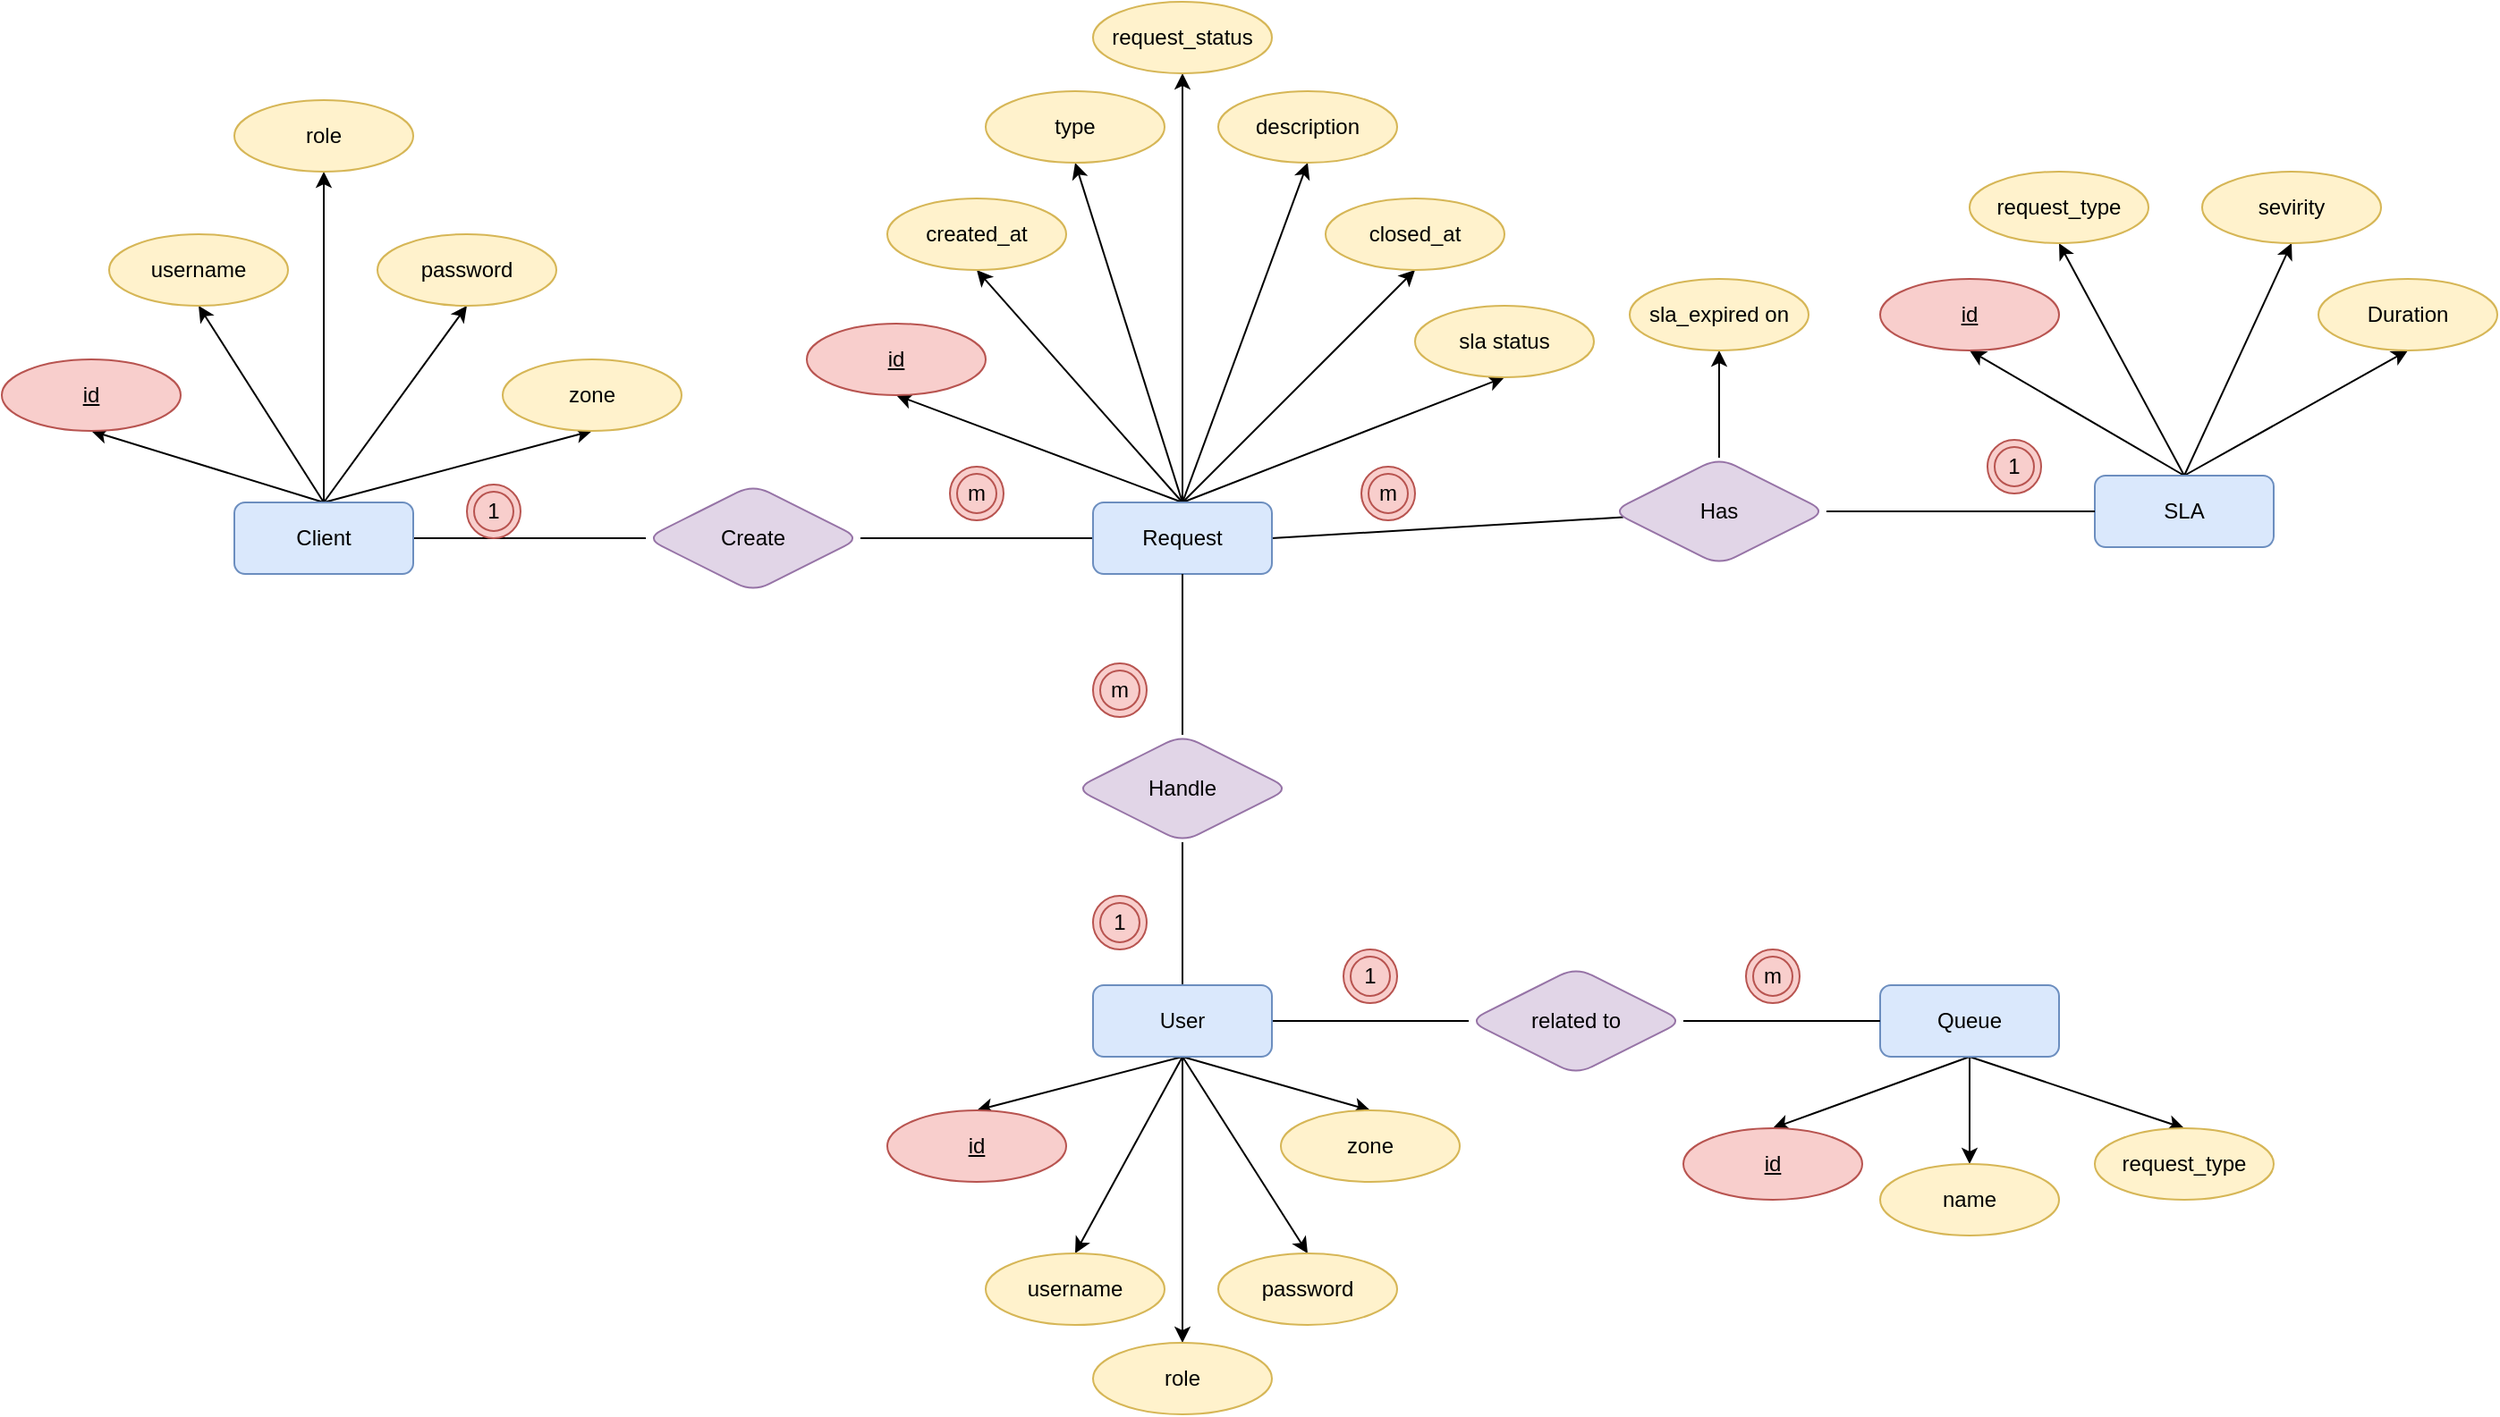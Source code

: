 <mxfile version="15.4.0" type="device"><diagram id="R2lEEEUBdFMjLlhIrx00" name="ERD"><mxGraphModel dx="1422" dy="810" grid="1" gridSize="10" guides="1" tooltips="1" connect="1" arrows="1" fold="1" page="1" pageScale="1" pageWidth="850" pageHeight="1100" math="0" shadow="0" extFonts="Permanent Marker^https://fonts.googleapis.com/css?family=Permanent+Marker"><root><mxCell id="0"/><mxCell id="1" parent="0"/><mxCell id="AOAWg8D6v1P9kjuEfgHh-9" style="edgeStyle=none;rounded=0;orthogonalLoop=1;jettySize=auto;html=1;exitX=1;exitY=0.5;exitDx=0;exitDy=0;entryX=0;entryY=0.5;entryDx=0;entryDy=0;endArrow=none;endFill=0;" parent="1" source="AOAWg8D6v1P9kjuEfgHh-4" target="AOAWg8D6v1P9kjuEfgHh-7" edge="1"><mxGeometry relative="1" as="geometry"/></mxCell><mxCell id="AOAWg8D6v1P9kjuEfgHh-4" value="Create" style="shape=rhombus;perimeter=rhombusPerimeter;whiteSpace=wrap;html=1;align=center;rounded=1;fillColor=#e1d5e7;strokeColor=#9673a6;" parent="1" vertex="1"><mxGeometry x="1200" y="400" width="120" height="60" as="geometry"/></mxCell><mxCell id="AOAWg8D6v1P9kjuEfgHh-8" style="rounded=0;orthogonalLoop=1;jettySize=auto;html=1;exitX=1;exitY=0.5;exitDx=0;exitDy=0;endArrow=none;endFill=0;" parent="1" source="AOAWg8D6v1P9kjuEfgHh-5" target="AOAWg8D6v1P9kjuEfgHh-4" edge="1"><mxGeometry relative="1" as="geometry"/></mxCell><mxCell id="AOAWg8D6v1P9kjuEfgHh-50" style="edgeStyle=none;rounded=0;orthogonalLoop=1;jettySize=auto;html=1;exitX=0.5;exitY=0;exitDx=0;exitDy=0;entryX=0.5;entryY=1;entryDx=0;entryDy=0;endArrow=classic;endFill=1;" parent="1" source="AOAWg8D6v1P9kjuEfgHh-5" target="AOAWg8D6v1P9kjuEfgHh-40" edge="1"><mxGeometry relative="1" as="geometry"/></mxCell><mxCell id="AOAWg8D6v1P9kjuEfgHh-56" style="edgeStyle=none;rounded=0;orthogonalLoop=1;jettySize=auto;html=1;exitX=0.5;exitY=0;exitDx=0;exitDy=0;entryX=0.5;entryY=1;entryDx=0;entryDy=0;endArrow=classic;endFill=1;" parent="1" source="AOAWg8D6v1P9kjuEfgHh-5" target="AOAWg8D6v1P9kjuEfgHh-55" edge="1"><mxGeometry relative="1" as="geometry"/></mxCell><mxCell id="A1DwnZjzMtVP98GoZlwI-36" value="" style="edgeStyle=none;rounded=0;orthogonalLoop=1;jettySize=auto;html=1;endArrow=classic;endFill=1;entryX=0.5;entryY=1;entryDx=0;entryDy=0;exitX=0.5;exitY=0;exitDx=0;exitDy=0;" parent="1" source="AOAWg8D6v1P9kjuEfgHh-5" target="A1DwnZjzMtVP98GoZlwI-38" edge="1"><mxGeometry relative="1" as="geometry"><mxPoint x="1020" y="310" as="targetPoint"/></mxGeometry></mxCell><mxCell id="A1DwnZjzMtVP98GoZlwI-42" style="edgeStyle=none;rounded=0;orthogonalLoop=1;jettySize=auto;html=1;exitX=0.5;exitY=0;exitDx=0;exitDy=0;entryX=0.5;entryY=1;entryDx=0;entryDy=0;endArrow=classic;endFill=1;" parent="1" source="AOAWg8D6v1P9kjuEfgHh-5" target="A1DwnZjzMtVP98GoZlwI-40" edge="1"><mxGeometry relative="1" as="geometry"/></mxCell><mxCell id="A1DwnZjzMtVP98GoZlwI-45" style="edgeStyle=none;rounded=0;orthogonalLoop=1;jettySize=auto;html=1;exitX=0.5;exitY=0;exitDx=0;exitDy=0;entryX=0.5;entryY=1;entryDx=0;entryDy=0;endArrow=classic;endFill=1;" parent="1" source="AOAWg8D6v1P9kjuEfgHh-5" target="A1DwnZjzMtVP98GoZlwI-41" edge="1"><mxGeometry relative="1" as="geometry"/></mxCell><mxCell id="AOAWg8D6v1P9kjuEfgHh-5" value="Client" style="whiteSpace=wrap;html=1;align=center;rounded=1;fillColor=#dae8fc;strokeColor=#6c8ebf;" parent="1" vertex="1"><mxGeometry x="970" y="410" width="100" height="40" as="geometry"/></mxCell><mxCell id="AOAWg8D6v1P9kjuEfgHh-13" style="edgeStyle=none;rounded=0;orthogonalLoop=1;jettySize=auto;html=1;exitX=0.5;exitY=0;exitDx=0;exitDy=0;entryX=0.5;entryY=1;entryDx=0;entryDy=0;endArrow=none;endFill=0;" parent="1" source="AOAWg8D6v1P9kjuEfgHh-6" target="AOAWg8D6v1P9kjuEfgHh-12" edge="1"><mxGeometry relative="1" as="geometry"/></mxCell><mxCell id="AOAWg8D6v1P9kjuEfgHh-58" style="edgeStyle=none;rounded=0;orthogonalLoop=1;jettySize=auto;html=1;exitX=0.5;exitY=1;exitDx=0;exitDy=0;entryX=0.5;entryY=0;entryDx=0;entryDy=0;endArrow=classic;endFill=1;" parent="1" source="AOAWg8D6v1P9kjuEfgHh-6" target="AOAWg8D6v1P9kjuEfgHh-57" edge="1"><mxGeometry relative="1" as="geometry"/></mxCell><mxCell id="AOAWg8D6v1P9kjuEfgHh-61" style="edgeStyle=none;rounded=0;orthogonalLoop=1;jettySize=auto;html=1;exitX=0.5;exitY=1;exitDx=0;exitDy=0;entryX=0.5;entryY=0;entryDx=0;entryDy=0;endArrow=classic;endFill=1;" parent="1" source="AOAWg8D6v1P9kjuEfgHh-6" target="AOAWg8D6v1P9kjuEfgHh-60" edge="1"><mxGeometry relative="1" as="geometry"/></mxCell><mxCell id="A1DwnZjzMtVP98GoZlwI-2" style="rounded=0;orthogonalLoop=1;jettySize=auto;html=1;exitX=0.5;exitY=1;exitDx=0;exitDy=0;entryX=0.5;entryY=0;entryDx=0;entryDy=0;" parent="1" source="AOAWg8D6v1P9kjuEfgHh-6" target="A1DwnZjzMtVP98GoZlwI-1" edge="1"><mxGeometry relative="1" as="geometry"/></mxCell><mxCell id="A1DwnZjzMtVP98GoZlwI-11" style="edgeStyle=none;rounded=0;orthogonalLoop=1;jettySize=auto;html=1;exitX=1;exitY=0.5;exitDx=0;exitDy=0;endArrow=none;endFill=0;" parent="1" source="AOAWg8D6v1P9kjuEfgHh-6" target="A1DwnZjzMtVP98GoZlwI-9" edge="1"><mxGeometry relative="1" as="geometry"/></mxCell><mxCell id="A1DwnZjzMtVP98GoZlwI-30" style="edgeStyle=none;rounded=0;orthogonalLoop=1;jettySize=auto;html=1;exitX=0.5;exitY=1;exitDx=0;exitDy=0;entryX=0.5;entryY=0;entryDx=0;entryDy=0;endArrow=classic;endFill=1;" parent="1" source="AOAWg8D6v1P9kjuEfgHh-6" target="A1DwnZjzMtVP98GoZlwI-29" edge="1"><mxGeometry relative="1" as="geometry"/></mxCell><mxCell id="A1DwnZjzMtVP98GoZlwI-35" style="edgeStyle=none;rounded=0;orthogonalLoop=1;jettySize=auto;html=1;exitX=0.5;exitY=1;exitDx=0;exitDy=0;entryX=0.5;entryY=0;entryDx=0;entryDy=0;endArrow=classic;endFill=1;" parent="1" source="AOAWg8D6v1P9kjuEfgHh-6" target="A1DwnZjzMtVP98GoZlwI-34" edge="1"><mxGeometry relative="1" as="geometry"/></mxCell><mxCell id="AOAWg8D6v1P9kjuEfgHh-6" value="User" style="whiteSpace=wrap;html=1;align=center;rounded=1;fillColor=#dae8fc;strokeColor=#6c8ebf;" parent="1" vertex="1"><mxGeometry x="1450" y="680" width="100" height="40" as="geometry"/></mxCell><mxCell id="AOAWg8D6v1P9kjuEfgHh-17" style="edgeStyle=none;rounded=0;orthogonalLoop=1;jettySize=auto;html=1;exitX=0.5;exitY=0;exitDx=0;exitDy=0;entryX=0.5;entryY=1;entryDx=0;entryDy=0;endArrow=classic;endFill=1;" parent="1" source="AOAWg8D6v1P9kjuEfgHh-7" target="AOAWg8D6v1P9kjuEfgHh-16" edge="1"><mxGeometry relative="1" as="geometry"/></mxCell><mxCell id="AOAWg8D6v1P9kjuEfgHh-20" style="edgeStyle=none;rounded=0;orthogonalLoop=1;jettySize=auto;html=1;exitX=0.5;exitY=0;exitDx=0;exitDy=0;entryX=0.5;entryY=1;entryDx=0;entryDy=0;endArrow=classic;endFill=1;" parent="1" source="AOAWg8D6v1P9kjuEfgHh-7" target="AOAWg8D6v1P9kjuEfgHh-19" edge="1"><mxGeometry relative="1" as="geometry"/></mxCell><mxCell id="AOAWg8D6v1P9kjuEfgHh-22" style="edgeStyle=none;rounded=0;orthogonalLoop=1;jettySize=auto;html=1;exitX=0.5;exitY=0;exitDx=0;exitDy=0;entryX=0.5;entryY=1;entryDx=0;entryDy=0;endArrow=classic;endFill=1;" parent="1" source="AOAWg8D6v1P9kjuEfgHh-7" target="AOAWg8D6v1P9kjuEfgHh-21" edge="1"><mxGeometry relative="1" as="geometry"/></mxCell><mxCell id="AOAWg8D6v1P9kjuEfgHh-24" style="edgeStyle=none;rounded=0;orthogonalLoop=1;jettySize=auto;html=1;exitX=0.5;exitY=0;exitDx=0;exitDy=0;entryX=0.5;entryY=1;entryDx=0;entryDy=0;endArrow=classic;endFill=1;" parent="1" source="AOAWg8D6v1P9kjuEfgHh-7" target="AOAWg8D6v1P9kjuEfgHh-23" edge="1"><mxGeometry relative="1" as="geometry"/></mxCell><mxCell id="AOAWg8D6v1P9kjuEfgHh-29" style="edgeStyle=none;rounded=0;orthogonalLoop=1;jettySize=auto;html=1;exitX=1;exitY=0.5;exitDx=0;exitDy=0;endArrow=none;endFill=0;" parent="1" source="AOAWg8D6v1P9kjuEfgHh-7" target="AOAWg8D6v1P9kjuEfgHh-28" edge="1"><mxGeometry relative="1" as="geometry"/></mxCell><mxCell id="AOAWg8D6v1P9kjuEfgHh-52" style="edgeStyle=none;rounded=0;orthogonalLoop=1;jettySize=auto;html=1;exitX=0.5;exitY=0;exitDx=0;exitDy=0;entryX=0.5;entryY=1;entryDx=0;entryDy=0;endArrow=classic;endFill=1;" parent="1" source="AOAWg8D6v1P9kjuEfgHh-7" target="AOAWg8D6v1P9kjuEfgHh-51" edge="1"><mxGeometry relative="1" as="geometry"/></mxCell><mxCell id="A1DwnZjzMtVP98GoZlwI-47" style="edgeStyle=none;rounded=0;orthogonalLoop=1;jettySize=auto;html=1;exitX=0.5;exitY=0;exitDx=0;exitDy=0;entryX=0.5;entryY=1;entryDx=0;entryDy=0;endArrow=classic;endFill=1;" parent="1" source="AOAWg8D6v1P9kjuEfgHh-7" target="A1DwnZjzMtVP98GoZlwI-46" edge="1"><mxGeometry relative="1" as="geometry"/></mxCell><mxCell id="A1DwnZjzMtVP98GoZlwI-49" style="edgeStyle=none;rounded=0;orthogonalLoop=1;jettySize=auto;html=1;exitX=0.5;exitY=0;exitDx=0;exitDy=0;entryX=0.5;entryY=1;entryDx=0;entryDy=0;endArrow=classic;endFill=1;" parent="1" source="AOAWg8D6v1P9kjuEfgHh-7" target="A1DwnZjzMtVP98GoZlwI-48" edge="1"><mxGeometry relative="1" as="geometry"/></mxCell><mxCell id="AOAWg8D6v1P9kjuEfgHh-7" value="Request" style="whiteSpace=wrap;html=1;align=center;rounded=1;fillColor=#dae8fc;strokeColor=#6c8ebf;" parent="1" vertex="1"><mxGeometry x="1450" y="410" width="100" height="40" as="geometry"/></mxCell><mxCell id="AOAWg8D6v1P9kjuEfgHh-10" value="m" style="ellipse;shape=doubleEllipse;whiteSpace=wrap;html=1;aspect=fixed;fillColor=#f8cecc;strokeColor=#b85450;" parent="1" vertex="1"><mxGeometry x="1370" y="390" width="30" height="30" as="geometry"/></mxCell><mxCell id="AOAWg8D6v1P9kjuEfgHh-11" value="1" style="ellipse;shape=doubleEllipse;whiteSpace=wrap;html=1;aspect=fixed;fillColor=#f8cecc;strokeColor=#b85450;" parent="1" vertex="1"><mxGeometry x="1450" y="630" width="30" height="30" as="geometry"/></mxCell><mxCell id="AOAWg8D6v1P9kjuEfgHh-14" style="edgeStyle=none;rounded=0;orthogonalLoop=1;jettySize=auto;html=1;exitX=0.5;exitY=0;exitDx=0;exitDy=0;entryX=0.5;entryY=1;entryDx=0;entryDy=0;endArrow=none;endFill=0;" parent="1" source="AOAWg8D6v1P9kjuEfgHh-12" target="AOAWg8D6v1P9kjuEfgHh-7" edge="1"><mxGeometry relative="1" as="geometry"/></mxCell><mxCell id="AOAWg8D6v1P9kjuEfgHh-12" value="Handle" style="shape=rhombus;perimeter=rhombusPerimeter;whiteSpace=wrap;html=1;align=center;rounded=1;fillColor=#e1d5e7;strokeColor=#9673a6;" parent="1" vertex="1"><mxGeometry x="1440" y="540" width="120" height="60" as="geometry"/></mxCell><mxCell id="AOAWg8D6v1P9kjuEfgHh-15" value="m" style="ellipse;shape=doubleEllipse;whiteSpace=wrap;html=1;aspect=fixed;fillColor=#f8cecc;strokeColor=#b85450;" parent="1" vertex="1"><mxGeometry x="1450" y="500" width="30" height="30" as="geometry"/></mxCell><mxCell id="AOAWg8D6v1P9kjuEfgHh-16" value="id" style="ellipse;whiteSpace=wrap;html=1;align=center;fontStyle=4;rounded=1;fillColor=#f8cecc;strokeColor=#b85450;" parent="1" vertex="1"><mxGeometry x="1290" y="310" width="100" height="40" as="geometry"/></mxCell><mxCell id="AOAWg8D6v1P9kjuEfgHh-19" value="type" style="ellipse;whiteSpace=wrap;html=1;align=center;rounded=1;fillColor=#fff2cc;strokeColor=#d6b656;" parent="1" vertex="1"><mxGeometry x="1390" y="180" width="100" height="40" as="geometry"/></mxCell><mxCell id="AOAWg8D6v1P9kjuEfgHh-21" value="created_at" style="ellipse;whiteSpace=wrap;html=1;align=center;rounded=1;fillColor=#fff2cc;strokeColor=#d6b656;" parent="1" vertex="1"><mxGeometry x="1335" y="240" width="100" height="40" as="geometry"/></mxCell><mxCell id="AOAWg8D6v1P9kjuEfgHh-23" value="closed_at" style="ellipse;whiteSpace=wrap;html=1;align=center;rounded=1;fillColor=#fff2cc;strokeColor=#d6b656;" parent="1" vertex="1"><mxGeometry x="1580" y="240" width="100" height="40" as="geometry"/></mxCell><mxCell id="AOAWg8D6v1P9kjuEfgHh-25" value="1" style="ellipse;shape=doubleEllipse;whiteSpace=wrap;html=1;aspect=fixed;fillColor=#f8cecc;strokeColor=#b85450;" parent="1" vertex="1"><mxGeometry x="1100" y="400" width="30" height="30" as="geometry"/></mxCell><mxCell id="AOAWg8D6v1P9kjuEfgHh-36" style="edgeStyle=none;rounded=0;orthogonalLoop=1;jettySize=auto;html=1;exitX=0.5;exitY=0;exitDx=0;exitDy=0;entryX=0.5;entryY=1;entryDx=0;entryDy=0;endArrow=classic;endFill=1;" parent="1" source="AOAWg8D6v1P9kjuEfgHh-26" target="AOAWg8D6v1P9kjuEfgHh-32" edge="1"><mxGeometry relative="1" as="geometry"/></mxCell><mxCell id="AOAWg8D6v1P9kjuEfgHh-37" style="edgeStyle=none;rounded=0;orthogonalLoop=1;jettySize=auto;html=1;exitX=0.5;exitY=0;exitDx=0;exitDy=0;entryX=0.5;entryY=1;entryDx=0;entryDy=0;endArrow=classic;endFill=1;" parent="1" source="AOAWg8D6v1P9kjuEfgHh-26" target="AOAWg8D6v1P9kjuEfgHh-33" edge="1"><mxGeometry relative="1" as="geometry"/></mxCell><mxCell id="AOAWg8D6v1P9kjuEfgHh-38" style="edgeStyle=none;rounded=0;orthogonalLoop=1;jettySize=auto;html=1;exitX=0.5;exitY=0;exitDx=0;exitDy=0;entryX=0.5;entryY=1;entryDx=0;entryDy=0;endArrow=classic;endFill=1;" parent="1" source="AOAWg8D6v1P9kjuEfgHh-26" target="AOAWg8D6v1P9kjuEfgHh-34" edge="1"><mxGeometry relative="1" as="geometry"/></mxCell><mxCell id="AOAWg8D6v1P9kjuEfgHh-39" style="edgeStyle=none;rounded=0;orthogonalLoop=1;jettySize=auto;html=1;exitX=0.5;exitY=0;exitDx=0;exitDy=0;entryX=0.5;entryY=1;entryDx=0;entryDy=0;endArrow=classic;endFill=1;" parent="1" source="AOAWg8D6v1P9kjuEfgHh-26" target="AOAWg8D6v1P9kjuEfgHh-35" edge="1"><mxGeometry relative="1" as="geometry"/></mxCell><mxCell id="AOAWg8D6v1P9kjuEfgHh-26" value="SLA" style="whiteSpace=wrap;html=1;align=center;rounded=1;fillColor=#dae8fc;strokeColor=#6c8ebf;" parent="1" vertex="1"><mxGeometry x="2010" y="395" width="100" height="40" as="geometry"/></mxCell><mxCell id="AOAWg8D6v1P9kjuEfgHh-27" value="m" style="ellipse;shape=doubleEllipse;whiteSpace=wrap;html=1;aspect=fixed;fillColor=#f8cecc;strokeColor=#b85450;" parent="1" vertex="1"><mxGeometry x="1600" y="390" width="30" height="30" as="geometry"/></mxCell><mxCell id="AOAWg8D6v1P9kjuEfgHh-30" style="edgeStyle=none;rounded=0;orthogonalLoop=1;jettySize=auto;html=1;exitX=1;exitY=0.5;exitDx=0;exitDy=0;entryX=0;entryY=0.5;entryDx=0;entryDy=0;endArrow=none;endFill=0;" parent="1" source="AOAWg8D6v1P9kjuEfgHh-28" target="AOAWg8D6v1P9kjuEfgHh-26" edge="1"><mxGeometry relative="1" as="geometry"><mxPoint x="1925" y="415" as="sourcePoint"/></mxGeometry></mxCell><mxCell id="AOAWg8D6v1P9kjuEfgHh-45" style="edgeStyle=none;rounded=0;orthogonalLoop=1;jettySize=auto;html=1;exitX=0.5;exitY=0;exitDx=0;exitDy=0;endArrow=classic;endFill=1;" parent="1" source="AOAWg8D6v1P9kjuEfgHh-28" target="AOAWg8D6v1P9kjuEfgHh-44" edge="1"><mxGeometry relative="1" as="geometry"/></mxCell><mxCell id="AOAWg8D6v1P9kjuEfgHh-28" value="Has" style="shape=rhombus;perimeter=rhombusPerimeter;whiteSpace=wrap;html=1;align=center;rounded=1;fillColor=#e1d5e7;strokeColor=#9673a6;" parent="1" vertex="1"><mxGeometry x="1740" y="385" width="120" height="60" as="geometry"/></mxCell><mxCell id="AOAWg8D6v1P9kjuEfgHh-31" value="1" style="ellipse;shape=doubleEllipse;whiteSpace=wrap;html=1;aspect=fixed;fillColor=#f8cecc;strokeColor=#b85450;" parent="1" vertex="1"><mxGeometry x="1950" y="375" width="30" height="30" as="geometry"/></mxCell><mxCell id="AOAWg8D6v1P9kjuEfgHh-32" value="id" style="ellipse;whiteSpace=wrap;html=1;align=center;fontStyle=4;rounded=1;fillColor=#f8cecc;strokeColor=#b85450;" parent="1" vertex="1"><mxGeometry x="1890" y="285" width="100" height="40" as="geometry"/></mxCell><mxCell id="AOAWg8D6v1P9kjuEfgHh-33" value="request_type" style="ellipse;whiteSpace=wrap;html=1;align=center;rounded=1;fillColor=#fff2cc;strokeColor=#d6b656;" parent="1" vertex="1"><mxGeometry x="1940" y="225" width="100" height="40" as="geometry"/></mxCell><mxCell id="AOAWg8D6v1P9kjuEfgHh-34" value="sevirity" style="ellipse;whiteSpace=wrap;html=1;align=center;rounded=1;fillColor=#fff2cc;strokeColor=#d6b656;" parent="1" vertex="1"><mxGeometry x="2070" y="225" width="100" height="40" as="geometry"/></mxCell><mxCell id="AOAWg8D6v1P9kjuEfgHh-35" value="Duration" style="ellipse;whiteSpace=wrap;html=1;align=center;rounded=1;fillColor=#fff2cc;strokeColor=#d6b656;" parent="1" vertex="1"><mxGeometry x="2135" y="285" width="100" height="40" as="geometry"/></mxCell><mxCell id="AOAWg8D6v1P9kjuEfgHh-40" value="id" style="ellipse;whiteSpace=wrap;html=1;align=center;fontStyle=4;rounded=1;fillColor=#f8cecc;strokeColor=#b85450;" parent="1" vertex="1"><mxGeometry x="840" y="330" width="100" height="40" as="geometry"/></mxCell><mxCell id="AOAWg8D6v1P9kjuEfgHh-44" value="sla_expired on" style="ellipse;whiteSpace=wrap;html=1;align=center;rounded=1;fillColor=#fff2cc;strokeColor=#d6b656;" parent="1" vertex="1"><mxGeometry x="1750" y="285" width="100" height="40" as="geometry"/></mxCell><mxCell id="AOAWg8D6v1P9kjuEfgHh-51" value="description" style="ellipse;whiteSpace=wrap;html=1;align=center;rounded=1;fillColor=#fff2cc;strokeColor=#d6b656;" parent="1" vertex="1"><mxGeometry x="1520" y="180" width="100" height="40" as="geometry"/></mxCell><mxCell id="AOAWg8D6v1P9kjuEfgHh-55" value="zone" style="ellipse;whiteSpace=wrap;html=1;align=center;rounded=1;fillColor=#fff2cc;strokeColor=#d6b656;" parent="1" vertex="1"><mxGeometry x="1120" y="330" width="100" height="40" as="geometry"/></mxCell><mxCell id="AOAWg8D6v1P9kjuEfgHh-57" value="id" style="ellipse;whiteSpace=wrap;html=1;align=center;fontStyle=4;rounded=1;fillColor=#f8cecc;strokeColor=#b85450;" parent="1" vertex="1"><mxGeometry x="1335" y="750" width="100" height="40" as="geometry"/></mxCell><mxCell id="AOAWg8D6v1P9kjuEfgHh-60" value="username" style="ellipse;whiteSpace=wrap;html=1;align=center;rounded=1;fillColor=#fff2cc;strokeColor=#d6b656;" parent="1" vertex="1"><mxGeometry x="1390" y="830" width="100" height="40" as="geometry"/></mxCell><mxCell id="A1DwnZjzMtVP98GoZlwI-1" value="zone" style="ellipse;whiteSpace=wrap;html=1;align=center;rounded=1;fillColor=#fff2cc;strokeColor=#d6b656;" parent="1" vertex="1"><mxGeometry x="1555" y="750" width="100" height="40" as="geometry"/></mxCell><mxCell id="A1DwnZjzMtVP98GoZlwI-10" style="edgeStyle=none;rounded=0;orthogonalLoop=1;jettySize=auto;html=1;exitX=0.5;exitY=1;exitDx=0;exitDy=0;entryX=0.5;entryY=0;entryDx=0;entryDy=0;" parent="1" source="A1DwnZjzMtVP98GoZlwI-7" target="A1DwnZjzMtVP98GoZlwI-8" edge="1"><mxGeometry relative="1" as="geometry"/></mxCell><mxCell id="A1DwnZjzMtVP98GoZlwI-23" style="edgeStyle=none;rounded=0;orthogonalLoop=1;jettySize=auto;html=1;exitX=0.5;exitY=1;exitDx=0;exitDy=0;entryX=0.5;entryY=0;entryDx=0;entryDy=0;endArrow=classic;endFill=1;" parent="1" source="A1DwnZjzMtVP98GoZlwI-7" target="A1DwnZjzMtVP98GoZlwI-22" edge="1"><mxGeometry relative="1" as="geometry"/></mxCell><mxCell id="A1DwnZjzMtVP98GoZlwI-25" style="edgeStyle=none;rounded=0;orthogonalLoop=1;jettySize=auto;html=1;exitX=0.5;exitY=1;exitDx=0;exitDy=0;entryX=0.5;entryY=0;entryDx=0;entryDy=0;endArrow=classic;endFill=1;" parent="1" source="A1DwnZjzMtVP98GoZlwI-7" target="A1DwnZjzMtVP98GoZlwI-24" edge="1"><mxGeometry relative="1" as="geometry"/></mxCell><mxCell id="A1DwnZjzMtVP98GoZlwI-7" value="Queue" style="whiteSpace=wrap;html=1;align=center;rounded=1;fillColor=#dae8fc;strokeColor=#6c8ebf;" parent="1" vertex="1"><mxGeometry x="1890" y="680" width="100" height="40" as="geometry"/></mxCell><mxCell id="A1DwnZjzMtVP98GoZlwI-8" value="id" style="ellipse;whiteSpace=wrap;html=1;align=center;fontStyle=4;rounded=1;fillColor=#f8cecc;strokeColor=#b85450;" parent="1" vertex="1"><mxGeometry x="1780" y="760" width="100" height="40" as="geometry"/></mxCell><mxCell id="A1DwnZjzMtVP98GoZlwI-13" style="edgeStyle=none;rounded=0;orthogonalLoop=1;jettySize=auto;html=1;exitX=1;exitY=0.5;exitDx=0;exitDy=0;endArrow=none;endFill=0;" parent="1" source="A1DwnZjzMtVP98GoZlwI-9" target="A1DwnZjzMtVP98GoZlwI-7" edge="1"><mxGeometry relative="1" as="geometry"/></mxCell><mxCell id="A1DwnZjzMtVP98GoZlwI-9" value="related to" style="shape=rhombus;perimeter=rhombusPerimeter;whiteSpace=wrap;html=1;align=center;rounded=1;fillColor=#e1d5e7;strokeColor=#9673a6;" parent="1" vertex="1"><mxGeometry x="1660" y="670" width="120" height="60" as="geometry"/></mxCell><mxCell id="A1DwnZjzMtVP98GoZlwI-12" value="1" style="ellipse;shape=doubleEllipse;whiteSpace=wrap;html=1;aspect=fixed;fillColor=#f8cecc;strokeColor=#b85450;" parent="1" vertex="1"><mxGeometry x="1590" y="660" width="30" height="30" as="geometry"/></mxCell><mxCell id="A1DwnZjzMtVP98GoZlwI-14" value="m" style="ellipse;shape=doubleEllipse;whiteSpace=wrap;html=1;aspect=fixed;fillColor=#f8cecc;strokeColor=#b85450;" parent="1" vertex="1"><mxGeometry x="1815" y="660" width="30" height="30" as="geometry"/></mxCell><mxCell id="A1DwnZjzMtVP98GoZlwI-22" value="name" style="ellipse;whiteSpace=wrap;html=1;align=center;rounded=1;fillColor=#fff2cc;strokeColor=#d6b656;" parent="1" vertex="1"><mxGeometry x="1890" y="780" width="100" height="40" as="geometry"/></mxCell><mxCell id="A1DwnZjzMtVP98GoZlwI-24" value="request_type" style="ellipse;whiteSpace=wrap;html=1;align=center;rounded=1;fillColor=#fff2cc;strokeColor=#d6b656;" parent="1" vertex="1"><mxGeometry x="2010" y="760" width="100" height="40" as="geometry"/></mxCell><mxCell id="A1DwnZjzMtVP98GoZlwI-29" value="password" style="ellipse;whiteSpace=wrap;html=1;align=center;rounded=1;fillColor=#fff2cc;strokeColor=#d6b656;" parent="1" vertex="1"><mxGeometry x="1520" y="830" width="100" height="40" as="geometry"/></mxCell><mxCell id="A1DwnZjzMtVP98GoZlwI-34" value="role" style="ellipse;whiteSpace=wrap;html=1;align=center;rounded=1;fillColor=#fff2cc;strokeColor=#d6b656;" parent="1" vertex="1"><mxGeometry x="1450" y="880" width="100" height="40" as="geometry"/></mxCell><mxCell id="A1DwnZjzMtVP98GoZlwI-38" value="username" style="ellipse;whiteSpace=wrap;html=1;align=center;rounded=1;fillColor=#fff2cc;strokeColor=#d6b656;" parent="1" vertex="1"><mxGeometry x="900" y="260" width="100" height="40" as="geometry"/></mxCell><mxCell id="A1DwnZjzMtVP98GoZlwI-40" value="password" style="ellipse;whiteSpace=wrap;html=1;align=center;rounded=1;fillColor=#fff2cc;strokeColor=#d6b656;" parent="1" vertex="1"><mxGeometry x="1050" y="260" width="100" height="40" as="geometry"/></mxCell><mxCell id="A1DwnZjzMtVP98GoZlwI-41" value="role" style="ellipse;whiteSpace=wrap;html=1;align=center;rounded=1;fillColor=#fff2cc;strokeColor=#d6b656;" parent="1" vertex="1"><mxGeometry x="970" y="185" width="100" height="40" as="geometry"/></mxCell><mxCell id="A1DwnZjzMtVP98GoZlwI-46" value="sla status" style="ellipse;whiteSpace=wrap;html=1;align=center;rounded=1;fillColor=#fff2cc;strokeColor=#d6b656;" parent="1" vertex="1"><mxGeometry x="1630" y="300" width="100" height="40" as="geometry"/></mxCell><mxCell id="A1DwnZjzMtVP98GoZlwI-48" value="request_status" style="ellipse;whiteSpace=wrap;html=1;align=center;rounded=1;fillColor=#fff2cc;strokeColor=#d6b656;" parent="1" vertex="1"><mxGeometry x="1450" y="130" width="100" height="40" as="geometry"/></mxCell></root></mxGraphModel></diagram></mxfile>
